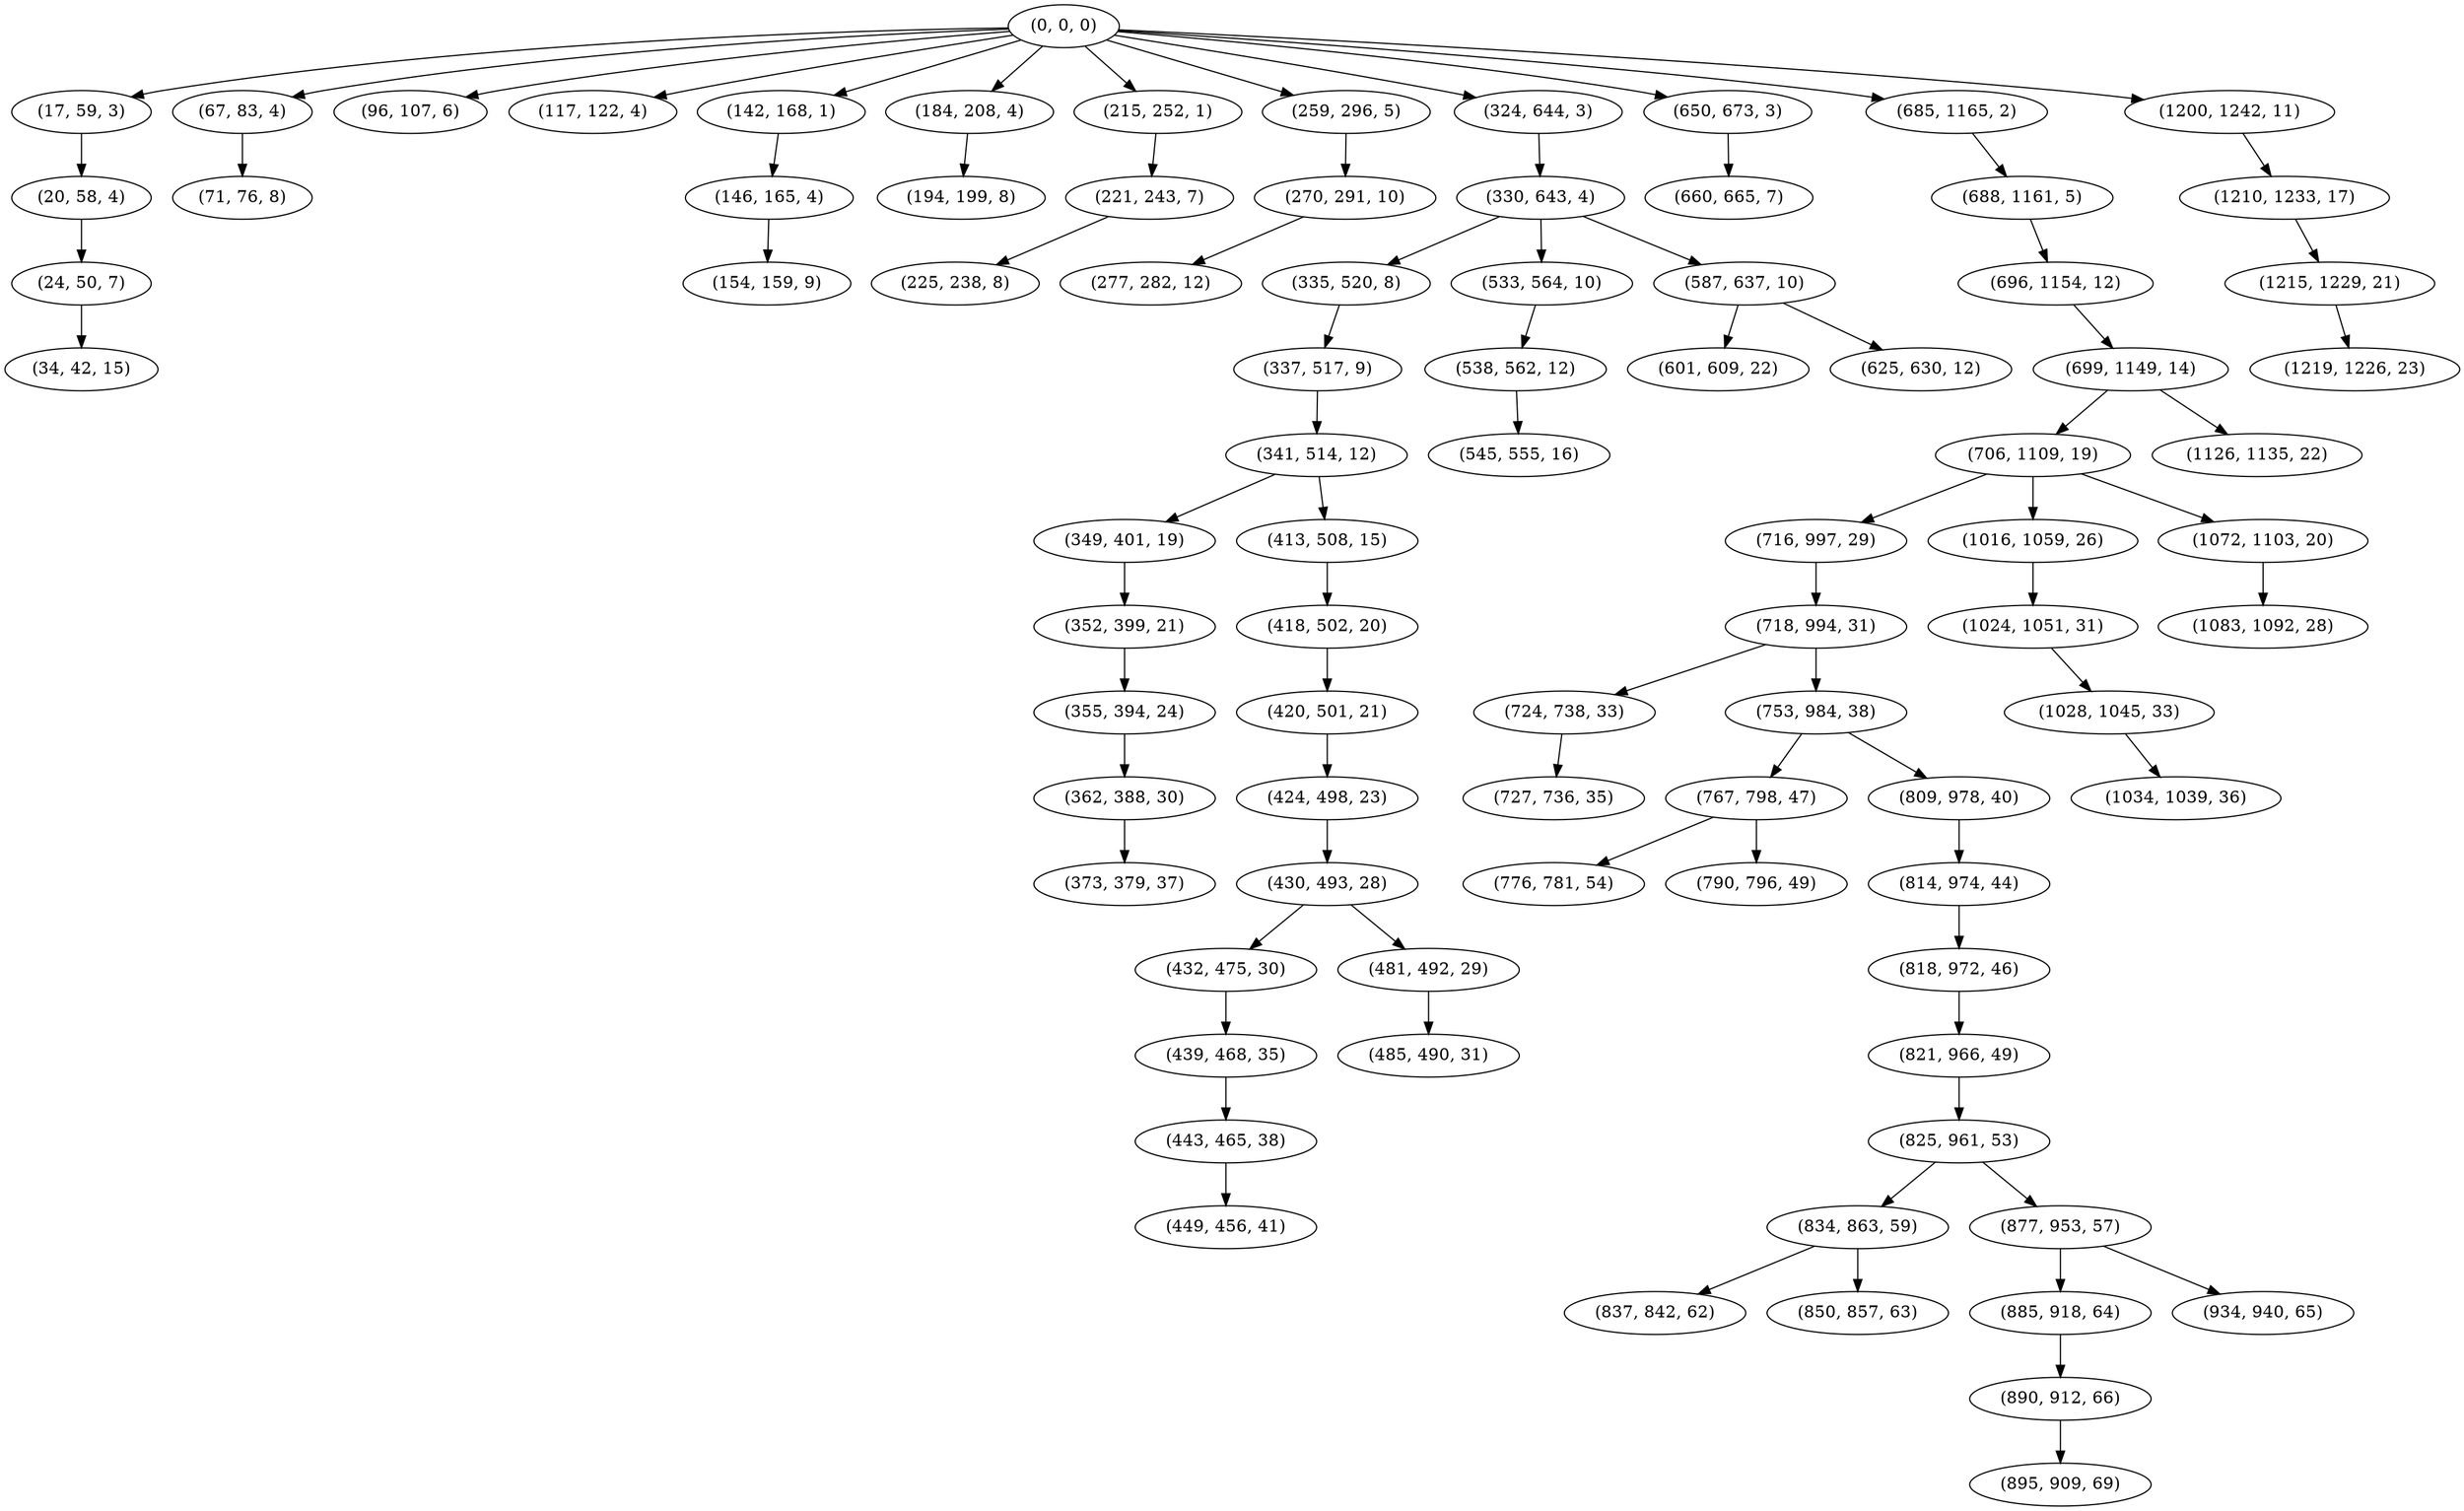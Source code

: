 digraph tree {
    "(0, 0, 0)";
    "(17, 59, 3)";
    "(20, 58, 4)";
    "(24, 50, 7)";
    "(34, 42, 15)";
    "(67, 83, 4)";
    "(71, 76, 8)";
    "(96, 107, 6)";
    "(117, 122, 4)";
    "(142, 168, 1)";
    "(146, 165, 4)";
    "(154, 159, 9)";
    "(184, 208, 4)";
    "(194, 199, 8)";
    "(215, 252, 1)";
    "(221, 243, 7)";
    "(225, 238, 8)";
    "(259, 296, 5)";
    "(270, 291, 10)";
    "(277, 282, 12)";
    "(324, 644, 3)";
    "(330, 643, 4)";
    "(335, 520, 8)";
    "(337, 517, 9)";
    "(341, 514, 12)";
    "(349, 401, 19)";
    "(352, 399, 21)";
    "(355, 394, 24)";
    "(362, 388, 30)";
    "(373, 379, 37)";
    "(413, 508, 15)";
    "(418, 502, 20)";
    "(420, 501, 21)";
    "(424, 498, 23)";
    "(430, 493, 28)";
    "(432, 475, 30)";
    "(439, 468, 35)";
    "(443, 465, 38)";
    "(449, 456, 41)";
    "(481, 492, 29)";
    "(485, 490, 31)";
    "(533, 564, 10)";
    "(538, 562, 12)";
    "(545, 555, 16)";
    "(587, 637, 10)";
    "(601, 609, 22)";
    "(625, 630, 12)";
    "(650, 673, 3)";
    "(660, 665, 7)";
    "(685, 1165, 2)";
    "(688, 1161, 5)";
    "(696, 1154, 12)";
    "(699, 1149, 14)";
    "(706, 1109, 19)";
    "(716, 997, 29)";
    "(718, 994, 31)";
    "(724, 738, 33)";
    "(727, 736, 35)";
    "(753, 984, 38)";
    "(767, 798, 47)";
    "(776, 781, 54)";
    "(790, 796, 49)";
    "(809, 978, 40)";
    "(814, 974, 44)";
    "(818, 972, 46)";
    "(821, 966, 49)";
    "(825, 961, 53)";
    "(834, 863, 59)";
    "(837, 842, 62)";
    "(850, 857, 63)";
    "(877, 953, 57)";
    "(885, 918, 64)";
    "(890, 912, 66)";
    "(895, 909, 69)";
    "(934, 940, 65)";
    "(1016, 1059, 26)";
    "(1024, 1051, 31)";
    "(1028, 1045, 33)";
    "(1034, 1039, 36)";
    "(1072, 1103, 20)";
    "(1083, 1092, 28)";
    "(1126, 1135, 22)";
    "(1200, 1242, 11)";
    "(1210, 1233, 17)";
    "(1215, 1229, 21)";
    "(1219, 1226, 23)";
    "(0, 0, 0)" -> "(17, 59, 3)";
    "(0, 0, 0)" -> "(67, 83, 4)";
    "(0, 0, 0)" -> "(96, 107, 6)";
    "(0, 0, 0)" -> "(117, 122, 4)";
    "(0, 0, 0)" -> "(142, 168, 1)";
    "(0, 0, 0)" -> "(184, 208, 4)";
    "(0, 0, 0)" -> "(215, 252, 1)";
    "(0, 0, 0)" -> "(259, 296, 5)";
    "(0, 0, 0)" -> "(324, 644, 3)";
    "(0, 0, 0)" -> "(650, 673, 3)";
    "(0, 0, 0)" -> "(685, 1165, 2)";
    "(0, 0, 0)" -> "(1200, 1242, 11)";
    "(17, 59, 3)" -> "(20, 58, 4)";
    "(20, 58, 4)" -> "(24, 50, 7)";
    "(24, 50, 7)" -> "(34, 42, 15)";
    "(67, 83, 4)" -> "(71, 76, 8)";
    "(142, 168, 1)" -> "(146, 165, 4)";
    "(146, 165, 4)" -> "(154, 159, 9)";
    "(184, 208, 4)" -> "(194, 199, 8)";
    "(215, 252, 1)" -> "(221, 243, 7)";
    "(221, 243, 7)" -> "(225, 238, 8)";
    "(259, 296, 5)" -> "(270, 291, 10)";
    "(270, 291, 10)" -> "(277, 282, 12)";
    "(324, 644, 3)" -> "(330, 643, 4)";
    "(330, 643, 4)" -> "(335, 520, 8)";
    "(330, 643, 4)" -> "(533, 564, 10)";
    "(330, 643, 4)" -> "(587, 637, 10)";
    "(335, 520, 8)" -> "(337, 517, 9)";
    "(337, 517, 9)" -> "(341, 514, 12)";
    "(341, 514, 12)" -> "(349, 401, 19)";
    "(341, 514, 12)" -> "(413, 508, 15)";
    "(349, 401, 19)" -> "(352, 399, 21)";
    "(352, 399, 21)" -> "(355, 394, 24)";
    "(355, 394, 24)" -> "(362, 388, 30)";
    "(362, 388, 30)" -> "(373, 379, 37)";
    "(413, 508, 15)" -> "(418, 502, 20)";
    "(418, 502, 20)" -> "(420, 501, 21)";
    "(420, 501, 21)" -> "(424, 498, 23)";
    "(424, 498, 23)" -> "(430, 493, 28)";
    "(430, 493, 28)" -> "(432, 475, 30)";
    "(430, 493, 28)" -> "(481, 492, 29)";
    "(432, 475, 30)" -> "(439, 468, 35)";
    "(439, 468, 35)" -> "(443, 465, 38)";
    "(443, 465, 38)" -> "(449, 456, 41)";
    "(481, 492, 29)" -> "(485, 490, 31)";
    "(533, 564, 10)" -> "(538, 562, 12)";
    "(538, 562, 12)" -> "(545, 555, 16)";
    "(587, 637, 10)" -> "(601, 609, 22)";
    "(587, 637, 10)" -> "(625, 630, 12)";
    "(650, 673, 3)" -> "(660, 665, 7)";
    "(685, 1165, 2)" -> "(688, 1161, 5)";
    "(688, 1161, 5)" -> "(696, 1154, 12)";
    "(696, 1154, 12)" -> "(699, 1149, 14)";
    "(699, 1149, 14)" -> "(706, 1109, 19)";
    "(699, 1149, 14)" -> "(1126, 1135, 22)";
    "(706, 1109, 19)" -> "(716, 997, 29)";
    "(706, 1109, 19)" -> "(1016, 1059, 26)";
    "(706, 1109, 19)" -> "(1072, 1103, 20)";
    "(716, 997, 29)" -> "(718, 994, 31)";
    "(718, 994, 31)" -> "(724, 738, 33)";
    "(718, 994, 31)" -> "(753, 984, 38)";
    "(724, 738, 33)" -> "(727, 736, 35)";
    "(753, 984, 38)" -> "(767, 798, 47)";
    "(753, 984, 38)" -> "(809, 978, 40)";
    "(767, 798, 47)" -> "(776, 781, 54)";
    "(767, 798, 47)" -> "(790, 796, 49)";
    "(809, 978, 40)" -> "(814, 974, 44)";
    "(814, 974, 44)" -> "(818, 972, 46)";
    "(818, 972, 46)" -> "(821, 966, 49)";
    "(821, 966, 49)" -> "(825, 961, 53)";
    "(825, 961, 53)" -> "(834, 863, 59)";
    "(825, 961, 53)" -> "(877, 953, 57)";
    "(834, 863, 59)" -> "(837, 842, 62)";
    "(834, 863, 59)" -> "(850, 857, 63)";
    "(877, 953, 57)" -> "(885, 918, 64)";
    "(877, 953, 57)" -> "(934, 940, 65)";
    "(885, 918, 64)" -> "(890, 912, 66)";
    "(890, 912, 66)" -> "(895, 909, 69)";
    "(1016, 1059, 26)" -> "(1024, 1051, 31)";
    "(1024, 1051, 31)" -> "(1028, 1045, 33)";
    "(1028, 1045, 33)" -> "(1034, 1039, 36)";
    "(1072, 1103, 20)" -> "(1083, 1092, 28)";
    "(1200, 1242, 11)" -> "(1210, 1233, 17)";
    "(1210, 1233, 17)" -> "(1215, 1229, 21)";
    "(1215, 1229, 21)" -> "(1219, 1226, 23)";
}
